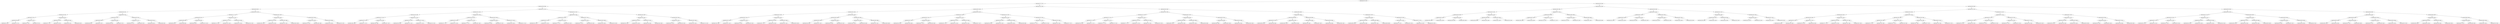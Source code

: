 digraph G{
162120621 [label="Node{data=[4079, 4079]}"]
162120621 -> 118629905
118629905 [label="Node{data=[2774, 2774]}"]
118629905 -> 1489391023
1489391023 [label="Node{data=[1868, 1868]}"]
1489391023 -> 2138842635
2138842635 [label="Node{data=[883, 883]}"]
2138842635 -> 948905698
948905698 [label="Node{data=[804, 804]}"]
948905698 -> 775667020
775667020 [label="Node{data=[796, 796]}"]
775667020 -> 1148855825
1148855825 [label="Node{data=[792, 792]}"]
1148855825 -> 1512574187
1512574187 [label="Node{data=[466, 466]}"]
1512574187 -> 458332538
458332538 [label="Node{data=[416, 416]}"]
1512574187 -> 1752405633
1752405633 [label="Node{data=[791, 791]}"]
1148855825 -> 2100064048
2100064048 [label="Node{data=[794, 794]}"]
2100064048 -> 1744399146
1744399146 [label="Node{data=[793, 793]}"]
2100064048 -> 1895085286
1895085286 [label="Node{data=[795, 795]}"]
775667020 -> 71824359
71824359 [label="Node{data=[800, 800]}"]
71824359 -> 445405616
445405616 [label="Node{data=[798, 798]}"]
445405616 -> 914407920
914407920 [label="Node{data=[797, 797]}"]
445405616 -> 1669726274
1669726274 [label="Node{data=[799, 799]}"]
71824359 -> 1491406622
1491406622 [label="Node{data=[802, 802]}"]
1491406622 -> 551328875
551328875 [label="Node{data=[801, 801]}"]
1491406622 -> 283334337
283334337 [label="Node{data=[803, 803]}"]
948905698 -> 1135923343
1135923343 [label="Node{data=[875, 875]}"]
1135923343 -> 861518360
861518360 [label="Node{data=[821, 821]}"]
861518360 -> 2007123932
2007123932 [label="Node{data=[806, 806]}"]
2007123932 -> 2105365175
2105365175 [label="Node{data=[805, 805]}"]
2007123932 -> 413713727
413713727 [label="Node{data=[807, 807]}"]
861518360 -> 1725900104
1725900104 [label="Node{data=[848, 848]}"]
1725900104 -> 61215464
61215464 [label="Node{data=[846, 846]}"]
1725900104 -> 349765825
349765825 [label="Node{data=[874, 874]}"]
1135923343 -> 1250344536
1250344536 [label="Node{data=[879, 879]}"]
1250344536 -> 1441543973
1441543973 [label="Node{data=[877, 877]}"]
1441543973 -> 1718509090
1718509090 [label="Node{data=[876, 876]}"]
1441543973 -> 980260134
980260134 [label="Node{data=[878, 878]}"]
1250344536 -> 1172740173
1172740173 [label="Node{data=[881, 881]}"]
1172740173 -> 1904724683
1904724683 [label="Node{data=[880, 880]}"]
1172740173 -> 1703675287
1703675287 [label="Node{data=[882, 882]}"]
2138842635 -> 857630885
857630885 [label="Node{data=[1852, 1852]}"]
857630885 -> 1120647803
1120647803 [label="Node{data=[1411, 1411]}"]
1120647803 -> 232120699
232120699 [label="Node{data=[887, 887]}"]
232120699 -> 141622763
141622763 [label="Node{data=[885, 885]}"]
141622763 -> 1223419648
1223419648 [label="Node{data=[884, 884]}"]
141622763 -> 1466729476
1466729476 [label="Node{data=[886, 886]}"]
232120699 -> 1964009899
1964009899 [label="Node{data=[889, 889]}"]
1964009899 -> 2046840135
2046840135 [label="Node{data=[888, 888]}"]
1964009899 -> 1833203424
1833203424 [label="Node{data=[1233, 1233]}"]
1120647803 -> 1580958696
1580958696 [label="Node{data=[1812, 1812]}"]
1580958696 -> 672199861
672199861 [label="Node{data=[1472, 1472]}"]
672199861 -> 1342373509
1342373509 [label="Node{data=[1412, 1412]}"]
672199861 -> 507470099
507470099 [label="Node{data=[1615, 1615]}"]
1580958696 -> 471434751
471434751 [label="Node{data=[1849, 1849]}"]
471434751 -> 864251797
864251797 [label="Node{data=[1822, 1822]}"]
471434751 -> 1957841334
1957841334 [label="Node{data=[1851, 1851]}"]
857630885 -> 291543498
291543498 [label="Node{data=[1860, 1860]}"]
291543498 -> 1099354212
1099354212 [label="Node{data=[1856, 1856]}"]
1099354212 -> 1766977542
1766977542 [label="Node{data=[1854, 1854]}"]
1766977542 -> 264825699
264825699 [label="Node{data=[1853, 1853]}"]
1766977542 -> 443784601
443784601 [label="Node{data=[1855, 1855]}"]
1099354212 -> 1837202243
1837202243 [label="Node{data=[1858, 1858]}"]
1837202243 -> 188114741
188114741 [label="Node{data=[1857, 1857]}"]
1837202243 -> 1131218627
1131218627 [label="Node{data=[1859, 1859]}"]
291543498 -> 1173673058
1173673058 [label="Node{data=[1864, 1864]}"]
1173673058 -> 600438012
600438012 [label="Node{data=[1862, 1862]}"]
600438012 -> 461250687
461250687 [label="Node{data=[1861, 1861]}"]
600438012 -> 814638797
814638797 [label="Node{data=[1863, 1863]}"]
1173673058 -> 1404756858
1404756858 [label="Node{data=[1866, 1866]}"]
1404756858 -> 1060668389
1060668389 [label="Node{data=[1865, 1865]}"]
1404756858 -> 1437540773
1437540773 [label="Node{data=[1867, 1867]}"]
1489391023 -> 383028691
383028691 [label="Node{data=[2012, 2012]}"]
383028691 -> 309402944
309402944 [label="Node{data=[1916, 1916]}"]
309402944 -> 1772983104
1772983104 [label="Node{data=[1908, 1908]}"]
1772983104 -> 1168319961
1168319961 [label="Node{data=[1872, 1872]}"]
1168319961 -> 2007728811
2007728811 [label="Node{data=[1870, 1870]}"]
2007728811 -> 1839864323
1839864323 [label="Node{data=[1869, 1869]}"]
2007728811 -> 1746449253
1746449253 [label="Node{data=[1871, 1871]}"]
1168319961 -> 885640786
885640786 [label="Node{data=[1906, 1906]}"]
885640786 -> 534559930
534559930 [label="Node{data=[1893, 1893]}"]
885640786 -> 580634432
580634432 [label="Node{data=[1907, 1907]}"]
1772983104 -> 255187949
255187949 [label="Node{data=[1912, 1912]}"]
255187949 -> 1970552583
1970552583 [label="Node{data=[1910, 1910]}"]
1970552583 -> 263681151
263681151 [label="Node{data=[1909, 1909]}"]
1970552583 -> 1944720142
1944720142 [label="Node{data=[1911, 1911]}"]
255187949 -> 1386304557
1386304557 [label="Node{data=[1914, 1914]}"]
1386304557 -> 108647801
108647801 [label="Node{data=[1913, 1913]}"]
1386304557 -> 853101893
853101893 [label="Node{data=[1915, 1915]}"]
309402944 -> 285756019
285756019 [label="Node{data=[2004, 2004]}"]
285756019 -> 1230009411
1230009411 [label="Node{data=[1924, 1924]}"]
1230009411 -> 21672461
21672461 [label="Node{data=[1918, 1918]}"]
21672461 -> 2038526980
2038526980 [label="Node{data=[1917, 1917]}"]
21672461 -> 713679509
713679509 [label="Node{data=[1919, 1919]}"]
1230009411 -> 1622239723
1622239723 [label="Node{data=[1979, 1979]}"]
1622239723 -> 884958506
884958506 [label="Node{data=[1977, 1977]}"]
1622239723 -> 1181484781
1181484781 [label="Node{data=[1991, 1991]}"]
285756019 -> 588569087
588569087 [label="Node{data=[2008, 2008]}"]
588569087 -> 1208025671
1208025671 [label="Node{data=[2006, 2006]}"]
1208025671 -> 131639384
131639384 [label="Node{data=[2005, 2005]}"]
1208025671 -> 564501792
564501792 [label="Node{data=[2007, 2007]}"]
588569087 -> 612066250
612066250 [label="Node{data=[2010, 2010]}"]
612066250 -> 1680363064
1680363064 [label="Node{data=[2009, 2009]}"]
612066250 -> 644919437
644919437 [label="Node{data=[2011, 2011]}"]
383028691 -> 724661758
724661758 [label="Node{data=[2041, 2041]}"]
724661758 -> 1420506721
1420506721 [label="Node{data=[2020, 2020]}"]
1420506721 -> 1926556482
1926556482 [label="Node{data=[2016, 2016]}"]
1926556482 -> 1359202637
1359202637 [label="Node{data=[2014, 2014]}"]
1359202637 -> 1908267030
1908267030 [label="Node{data=[2013, 2013]}"]
1359202637 -> 2091446398
2091446398 [label="Node{data=[2015, 2015]}"]
1926556482 -> 703826514
703826514 [label="Node{data=[2018, 2018]}"]
703826514 -> 1727362944
1727362944 [label="Node{data=[2017, 2017]}"]
703826514 -> 2031582752
2031582752 [label="Node{data=[2019, 2019]}"]
1420506721 -> 1107778172
1107778172 [label="Node{data=[2037, 2037]}"]
1107778172 -> 2006182260
2006182260 [label="Node{data=[2022, 2022]}"]
2006182260 -> 983030129
983030129 [label="Node{data=[2021, 2021]}"]
2006182260 -> 2025014909
2025014909 [label="Node{data=[2023, 2023]}"]
1107778172 -> 2045869
2045869 [label="Node{data=[2039, 2039]}"]
2045869 -> 1747957395
1747957395 [label="Node{data=[2038, 2038]}"]
2045869 -> 1828173494
1828173494 [label="Node{data=[2040, 2040]}"]
724661758 -> 236291579
236291579 [label="Node{data=[2049, 2049]}"]
236291579 -> 2010016203
2010016203 [label="Node{data=[2045, 2045]}"]
2010016203 -> 1648411279
1648411279 [label="Node{data=[2043, 2043]}"]
1648411279 -> 861117047
861117047 [label="Node{data=[2042, 2042]}"]
1648411279 -> 290188219
290188219 [label="Node{data=[2044, 2044]}"]
2010016203 -> 357517416
357517416 [label="Node{data=[2047, 2047]}"]
357517416 -> 1912579316
1912579316 [label="Node{data=[2046, 2046]}"]
357517416 -> 1582307486
1582307486 [label="Node{data=[2048, 2048]}"]
236291579 -> 277358300
277358300 [label="Node{data=[2053, 2053]}"]
277358300 -> 2146115757
2146115757 [label="Node{data=[2051, 2051]}"]
2146115757 -> 1933570976
1933570976 [label="Node{data=[2050, 2050]}"]
2146115757 -> 771064241
771064241 [label="Node{data=[2052, 2052]}"]
277358300 -> 2082143253
2082143253 [label="Node{data=[2055, 2055]}"]
2082143253 -> 1523733875
1523733875 [label="Node{data=[2054, 2054]}"]
2082143253 -> 1459359610
1459359610 [label="Node{data=[2116, 2116]}"]
118629905 -> 1468392477
1468392477 [label="Node{data=[3708, 3708]}"]
1468392477 -> 2094284972
2094284972 [label="Node{data=[2904, 2904]}"]
2094284972 -> 879094664
879094664 [label="Node{data=[2824, 2824]}"]
879094664 -> 47494561
47494561 [label="Node{data=[2816, 2816]}"]
47494561 -> 2047417578
2047417578 [label="Node{data=[2812, 2812]}"]
2047417578 -> 612819495
612819495 [label="Node{data=[2810, 2810]}"]
612819495 -> 1067742356
1067742356 [label="Node{data=[2788, 2788]}"]
612819495 -> 410695548
410695548 [label="Node{data=[2811, 2811]}"]
2047417578 -> 715523797
715523797 [label="Node{data=[2814, 2814]}"]
715523797 -> 958553724
958553724 [label="Node{data=[2813, 2813]}"]
715523797 -> 624860440
624860440 [label="Node{data=[2815, 2815]}"]
47494561 -> 1756503956
1756503956 [label="Node{data=[2820, 2820]}"]
1756503956 -> 1924676857
1924676857 [label="Node{data=[2818, 2818]}"]
1924676857 -> 1505910124
1505910124 [label="Node{data=[2817, 2817]}"]
1924676857 -> 138792209
138792209 [label="Node{data=[2819, 2819]}"]
1756503956 -> 1886596402
1886596402 [label="Node{data=[2822, 2822]}"]
1886596402 -> 1134532657
1134532657 [label="Node{data=[2821, 2821]}"]
1886596402 -> 142443539
142443539 [label="Node{data=[2823, 2823]}"]
879094664 -> 787938632
787938632 [label="Node{data=[2832, 2832]}"]
787938632 -> 1199922969
1199922969 [label="Node{data=[2828, 2828]}"]
1199922969 -> 2019826120
2019826120 [label="Node{data=[2826, 2826]}"]
2019826120 -> 475875275
475875275 [label="Node{data=[2825, 2825]}"]
2019826120 -> 98104757
98104757 [label="Node{data=[2827, 2827]}"]
1199922969 -> 1757945728
1757945728 [label="Node{data=[2830, 2830]}"]
1757945728 -> 817553672
817553672 [label="Node{data=[2829, 2829]}"]
1757945728 -> 1185909707
1185909707 [label="Node{data=[2831, 2831]}"]
787938632 -> 68729846
68729846 [label="Node{data=[2836, 2836]}"]
68729846 -> 738496746
738496746 [label="Node{data=[2834, 2834]}"]
738496746 -> 1272022723
1272022723 [label="Node{data=[2833, 2833]}"]
738496746 -> 1905962401
1905962401 [label="Node{data=[2835, 2835]}"]
68729846 -> 815562607
815562607 [label="Node{data=[2838, 2838]}"]
815562607 -> 941046358
941046358 [label="Node{data=[2837, 2837]}"]
815562607 -> 2134328329
2134328329 [label="Node{data=[2868, 2868]}"]
2094284972 -> 1541671403
1541671403 [label="Node{data=[3318, 3318]}"]
1541671403 -> 139490047
139490047 [label="Node{data=[3310, 3310]}"]
139490047 -> 152321065
152321065 [label="Node{data=[3241, 3241]}"]
152321065 -> 1279669774
1279669774 [label="Node{data=[2947, 2947]}"]
1279669774 -> 924243260
924243260 [label="Node{data=[2919, 2919]}"]
1279669774 -> 1012571819
1012571819 [label="Node{data=[3048, 3048]}"]
152321065 -> 344393853
344393853 [label="Node{data=[3308, 3308]}"]
344393853 -> 1770826405
1770826405 [label="Node{data=[3307, 3307]}"]
344393853 -> 1756507549
1756507549 [label="Node{data=[3309, 3309]}"]
139490047 -> 7690726
7690726 [label="Node{data=[3314, 3314]}"]
7690726 -> 740126069
740126069 [label="Node{data=[3312, 3312]}"]
740126069 -> 549991377
549991377 [label="Node{data=[3311, 3311]}"]
740126069 -> 1500458128
1500458128 [label="Node{data=[3313, 3313]}"]
7690726 -> 1946154034
1946154034 [label="Node{data=[3316, 3316]}"]
1946154034 -> 877545981
877545981 [label="Node{data=[3315, 3315]}"]
1946154034 -> 1434038814
1434038814 [label="Node{data=[3317, 3317]}"]
1541671403 -> 1968312205
1968312205 [label="Node{data=[3700, 3700]}"]
1968312205 -> 2038442865
2038442865 [label="Node{data=[3322, 3322]}"]
2038442865 -> 1061651485
1061651485 [label="Node{data=[3320, 3320]}"]
1061651485 -> 666253481
666253481 [label="Node{data=[3319, 3319]}"]
1061651485 -> 1123902901
1123902901 [label="Node{data=[3321, 3321]}"]
2038442865 -> 979240248
979240248 [label="Node{data=[3406, 3406]}"]
979240248 -> 968497410
968497410 [label="Node{data=[3390, 3390]}"]
979240248 -> 803151340
803151340 [label="Node{data=[3699, 3699]}"]
1968312205 -> 103155055
103155055 [label="Node{data=[3704, 3704]}"]
103155055 -> 1276884822
1276884822 [label="Node{data=[3702, 3702]}"]
1276884822 -> 629196254
629196254 [label="Node{data=[3701, 3701]}"]
1276884822 -> 1919393023
1919393023 [label="Node{data=[3703, 3703]}"]
103155055 -> 1146938017
1146938017 [label="Node{data=[3706, 3706]}"]
1146938017 -> 1433160827
1433160827 [label="Node{data=[3705, 3705]}"]
1146938017 -> 1986121021
1986121021 [label="Node{data=[3707, 3707]}"]
1468392477 -> 951002986
951002986 [label="Node{data=[3945, 3945]}"]
951002986 -> 457540404
457540404 [label="Node{data=[3766, 3766]}"]
457540404 -> 754781107
754781107 [label="Node{data=[3716, 3716]}"]
754781107 -> 1418535732
1418535732 [label="Node{data=[3712, 3712]}"]
1418535732 -> 358140600
358140600 [label="Node{data=[3710, 3710]}"]
358140600 -> 582203140
582203140 [label="Node{data=[3709, 3709]}"]
358140600 -> 1725403250
1725403250 [label="Node{data=[3711, 3711]}"]
1418535732 -> 1535019807
1535019807 [label="Node{data=[3714, 3714]}"]
1535019807 -> 144738242
144738242 [label="Node{data=[3713, 3713]}"]
1535019807 -> 932448837
932448837 [label="Node{data=[3715, 3715]}"]
754781107 -> 1830439109
1830439109 [label="Node{data=[3752, 3752]}"]
1830439109 -> 1116934154
1116934154 [label="Node{data=[3744, 3744]}"]
1116934154 -> 1317077261
1317077261 [label="Node{data=[3717, 3717]}"]
1116934154 -> 1498475706
1498475706 [label="Node{data=[3751, 3751]}"]
1830439109 -> 1723063093
1723063093 [label="Node{data=[3754, 3754]}"]
1723063093 -> 1023055017
1023055017 [label="Node{data=[3753, 3753]}"]
1723063093 -> 2050319186
2050319186 [label="Node{data=[3755, 3755]}"]
457540404 -> 618558866
618558866 [label="Node{data=[3937, 3937]}"]
618558866 -> 1556899919
1556899919 [label="Node{data=[3933, 3933]}"]
1556899919 -> 888922275
888922275 [label="Node{data=[3906, 3906]}"]
888922275 -> 1703230109
1703230109 [label="Node{data=[3897, 3897]}"]
888922275 -> 840999258
840999258 [label="Node{data=[3932, 3932]}"]
1556899919 -> 227617089
227617089 [label="Node{data=[3935, 3935]}"]
227617089 -> 1719942824
1719942824 [label="Node{data=[3934, 3934]}"]
227617089 -> 714715447
714715447 [label="Node{data=[3936, 3936]}"]
618558866 -> 486862671
486862671 [label="Node{data=[3941, 3941]}"]
486862671 -> 433784463
433784463 [label="Node{data=[3939, 3939]}"]
433784463 -> 1592597090
1592597090 [label="Node{data=[3938, 3938]}"]
433784463 -> 958011521
958011521 [label="Node{data=[3940, 3940]}"]
486862671 -> 64943738
64943738 [label="Node{data=[3943, 3943]}"]
64943738 -> 1114666992
1114666992 [label="Node{data=[3942, 3942]}"]
64943738 -> 1962433494
1962433494 [label="Node{data=[3944, 3944]}"]
951002986 -> 500145112
500145112 [label="Node{data=[3962, 3962]}"]
500145112 -> 1775682365
1775682365 [label="Node{data=[3954, 3954]}"]
1775682365 -> 676914688
676914688 [label="Node{data=[3949, 3949]}"]
676914688 -> 516439606
516439606 [label="Node{data=[3947, 3947]}"]
516439606 -> 2134407020
2134407020 [label="Node{data=[3946, 3946]}"]
516439606 -> 547916957
547916957 [label="Node{data=[3948, 3948]}"]
676914688 -> 1336874606
1336874606 [label="Node{data=[3952, 3952]}"]
1336874606 -> 281655331
281655331 [label="Node{data=[3950, 3950]}"]
1336874606 -> 745946689
745946689 [label="Node{data=[3953, 3953]}"]
1775682365 -> 1214153526
1214153526 [label="Node{data=[3958, 3958]}"]
1214153526 -> 2146824245
2146824245 [label="Node{data=[3956, 3956]}"]
2146824245 -> 572540744
572540744 [label="Node{data=[3955, 3955]}"]
2146824245 -> 1069150587
1069150587 [label="Node{data=[3957, 3957]}"]
1214153526 -> 54690441
54690441 [label="Node{data=[3960, 3960]}"]
54690441 -> 1399242380
1399242380 [label="Node{data=[3959, 3959]}"]
54690441 -> 1935456687
1935456687 [label="Node{data=[3961, 3961]}"]
500145112 -> 60734614
60734614 [label="Node{data=[3970, 3970]}"]
60734614 -> 341778598
341778598 [label="Node{data=[3966, 3966]}"]
341778598 -> 1915453055
1915453055 [label="Node{data=[3964, 3964]}"]
1915453055 -> 1689002068
1689002068 [label="Node{data=[3963, 3963]}"]
1915453055 -> 304110171
304110171 [label="Node{data=[3965, 3965]}"]
341778598 -> 2132214441
2132214441 [label="Node{data=[3968, 3968]}"]
2132214441 -> 1457931186
1457931186 [label="Node{data=[3967, 3967]}"]
2132214441 -> 1397585850
1397585850 [label="Node{data=[3969, 3969]}"]
60734614 -> 1127161098
1127161098 [label="Node{data=[3975, 3975]}"]
1127161098 -> 74079628
74079628 [label="Node{data=[3972, 3972]}"]
74079628 -> 1618310496
1618310496 [label="Node{data=[3971, 3971]}"]
74079628 -> 1480408691
1480408691 [label="Node{data=[3973, 3973]}"]
1127161098 -> 1673641779
1673641779 [label="Node{data=[4077, 4077]}"]
1673641779 -> 890308858
890308858 [label="Node{data=[4076, 4076]}"]
1673641779 -> 2122622285
2122622285 [label="Node{data=[4078, 4078]}"]
162120621 -> 1341899336
1341899336 [label="Node{data=[5429, 5429]}"]
1341899336 -> 565036195
565036195 [label="Node{data=[4945, 4945]}"]
565036195 -> 474373812
474373812 [label="Node{data=[4095, 4095]}"]
474373812 -> 1202929340
1202929340 [label="Node{data=[4087, 4087]}"]
1202929340 -> 1447779712
1447779712 [label="Node{data=[4083, 4083]}"]
1447779712 -> 420217654
420217654 [label="Node{data=[4081, 4081]}"]
420217654 -> 932273501
932273501 [label="Node{data=[4080, 4080]}"]
420217654 -> 1762251725
1762251725 [label="Node{data=[4082, 4082]}"]
1447779712 -> 1705124913
1705124913 [label="Node{data=[4085, 4085]}"]
1705124913 -> 474910208
474910208 [label="Node{data=[4084, 4084]}"]
1705124913 -> 554193761
554193761 [label="Node{data=[4086, 4086]}"]
1202929340 -> 112749366
112749366 [label="Node{data=[4091, 4091]}"]
112749366 -> 1917801596
1917801596 [label="Node{data=[4089, 4089]}"]
1917801596 -> 446298811
446298811 [label="Node{data=[4088, 4088]}"]
1917801596 -> 2045325778
2045325778 [label="Node{data=[4090, 4090]}"]
112749366 -> 1011684354
1011684354 [label="Node{data=[4093, 4093]}"]
1011684354 -> 875125571
875125571 [label="Node{data=[4092, 4092]}"]
1011684354 -> 1638937439
1638937439 [label="Node{data=[4094, 4094]}"]
474373812 -> 1365764378
1365764378 [label="Node{data=[4176, 4176]}"]
1365764378 -> 90049072
90049072 [label="Node{data=[4099, 4099]}"]
90049072 -> 2077469339
2077469339 [label="Node{data=[4097, 4097]}"]
2077469339 -> 463033461
463033461 [label="Node{data=[4096, 4096]}"]
2077469339 -> 1977110821
1977110821 [label="Node{data=[4098, 4098]}"]
90049072 -> 10668580
10668580 [label="Node{data=[4101, 4101]}"]
10668580 -> 1715679193
1715679193 [label="Node{data=[4100, 4100]}"]
10668580 -> 925431192
925431192 [label="Node{data=[4115, 4115]}"]
1365764378 -> 5163809
5163809 [label="Node{data=[4896, 4896]}"]
5163809 -> 371966694
371966694 [label="Node{data=[4844, 4844]}"]
371966694 -> 1776884253
1776884253 [label="Node{data=[4184, 4184]}"]
371966694 -> 429766285
429766285 [label="Node{data=[4857, 4857]}"]
5163809 -> 1870422364
1870422364 [label="Node{data=[4898, 4898]}"]
1870422364 -> 654881447
654881447 [label="Node{data=[4897, 4897]}"]
1870422364 -> 110128553
110128553 [label="Node{data=[4899, 4899]}"]
565036195 -> 1917688360
1917688360 [label="Node{data=[5359, 5359]}"]
1917688360 -> 2117563324
2117563324 [label="Node{data=[5351, 5351]}"]
2117563324 -> 474512215
474512215 [label="Node{data=[5347, 5347]}"]
474512215 -> 422617170
422617170 [label="Node{data=[5345, 5345]}"]
422617170 -> 120780166
120780166 [label="Node{data=[5344, 5344]}"]
422617170 -> 1121832015
1121832015 [label="Node{data=[5346, 5346]}"]
474512215 -> 487626112
487626112 [label="Node{data=[5349, 5349]}"]
487626112 -> 20878400
20878400 [label="Node{data=[5348, 5348]}"]
487626112 -> 288411428
288411428 [label="Node{data=[5350, 5350]}"]
2117563324 -> 1025758969
1025758969 [label="Node{data=[5355, 5355]}"]
1025758969 -> 604436552
604436552 [label="Node{data=[5353, 5353]}"]
604436552 -> 1366287388
1366287388 [label="Node{data=[5352, 5352]}"]
604436552 -> 1177635066
1177635066 [label="Node{data=[5354, 5354]}"]
1025758969 -> 1703332571
1703332571 [label="Node{data=[5357, 5357]}"]
1703332571 -> 1993456283
1993456283 [label="Node{data=[5356, 5356]}"]
1703332571 -> 1487990617
1487990617 [label="Node{data=[5358, 5358]}"]
1917688360 -> 336206381
336206381 [label="Node{data=[5421, 5421]}"]
336206381 -> 1200216677
1200216677 [label="Node{data=[5363, 5363]}"]
1200216677 -> 1022866797
1022866797 [label="Node{data=[5361, 5361]}"]
1022866797 -> 1667391373
1667391373 [label="Node{data=[5360, 5360]}"]
1022866797 -> 670956222
670956222 [label="Node{data=[5362, 5362]}"]
1200216677 -> 783177430
783177430 [label="Node{data=[5380, 5380]}"]
783177430 -> 796119731
796119731 [label="Node{data=[5364, 5364]}"]
783177430 -> 1587310311
1587310311 [label="Node{data=[5420, 5420]}"]
336206381 -> 377247616
377247616 [label="Node{data=[5425, 5425]}"]
377247616 -> 1245227903
1245227903 [label="Node{data=[5423, 5423]}"]
1245227903 -> 2079264449
2079264449 [label="Node{data=[5422, 5422]}"]
1245227903 -> 1178188813
1178188813 [label="Node{data=[5424, 5424]}"]
377247616 -> 839721757
839721757 [label="Node{data=[5427, 5427]}"]
839721757 -> 1038157168
1038157168 [label="Node{data=[5426, 5426]}"]
839721757 -> 1048288523
1048288523 [label="Node{data=[5428, 5428]}"]
1341899336 -> 891918109
891918109 [label="Node{data=[9209, 9209]}"]
891918109 -> 1860657006
1860657006 [label="Node{data=[8733, 8733]}"]
1860657006 -> 1528307015
1528307015 [label="Node{data=[7556, 7556]}"]
1528307015 -> 963199210
963199210 [label="Node{data=[6223, 6223]}"]
963199210 -> 1073854885
1073854885 [label="Node{data=[5433, 5433]}"]
1073854885 -> 340361956
340361956 [label="Node{data=[5431, 5431]}"]
340361956 -> 253777679
253777679 [label="Node{data=[5430, 5430]}"]
340361956 -> 2092775441
2092775441 [label="Node{data=[5432, 5432]}"]
1073854885 -> 826043058
826043058 [label="Node{data=[5797, 5797]}"]
826043058 -> 1765445843
1765445843 [label="Node{data=[5764, 5764]}"]
826043058 -> 1680812756
1680812756 [label="Node{data=[5925, 5925]}"]
963199210 -> 1908931568
1908931568 [label="Node{data=[7552, 7552]}"]
1908931568 -> 595355264
595355264 [label="Node{data=[7496, 7496]}"]
595355264 -> 511559220
511559220 [label="Node{data=[7272, 7272]}"]
595355264 -> 60372645
60372645 [label="Node{data=[7523, 7523]}"]
1908931568 -> 1305429341
1305429341 [label="Node{data=[7554, 7554]}"]
1305429341 -> 231174658
231174658 [label="Node{data=[7553, 7553]}"]
1305429341 -> 2105231848
2105231848 [label="Node{data=[7555, 7555]}"]
1528307015 -> 924677372
924677372 [label="Node{data=[7564, 7564]}"]
924677372 -> 5192431
5192431 [label="Node{data=[7560, 7560]}"]
5192431 -> 917380998
917380998 [label="Node{data=[7558, 7558]}"]
917380998 -> 289219762
289219762 [label="Node{data=[7557, 7557]}"]
917380998 -> 1297815805
1297815805 [label="Node{data=[7559, 7559]}"]
5192431 -> 876268539
876268539 [label="Node{data=[7562, 7562]}"]
876268539 -> 1915658453
1915658453 [label="Node{data=[7561, 7561]}"]
876268539 -> 172888726
172888726 [label="Node{data=[7563, 7563]}"]
924677372 -> 524775378
524775378 [label="Node{data=[7895, 7895]}"]
524775378 -> 2101353170
2101353170 [label="Node{data=[7566, 7566]}"]
2101353170 -> 2062497191
2062497191 [label="Node{data=[7565, 7565]}"]
2101353170 -> 13587150
13587150 [label="Node{data=[7567, 7567]}"]
524775378 -> 617780474
617780474 [label="Node{data=[8611, 8611]}"]
617780474 -> 1496943672
1496943672 [label="Node{data=[7900, 7900]}"]
617780474 -> 1526253749
1526253749 [label="Node{data=[8701, 8701]}"]
1860657006 -> 551266310
551266310 [label="Node{data=[9113, 9113]}"]
551266310 -> 270437795
270437795 [label="Node{data=[8741, 8741]}"]
270437795 -> 97754068
97754068 [label="Node{data=[8737, 8737]}"]
97754068 -> 426923707
426923707 [label="Node{data=[8735, 8735]}"]
426923707 -> 1687438859
1687438859 [label="Node{data=[8734, 8734]}"]
426923707 -> 244911
244911 [label="Node{data=[8736, 8736]}"]
97754068 -> 420973120
420973120 [label="Node{data=[8739, 8739]}"]
420973120 -> 316391511
316391511 [label="Node{data=[8738, 8738]}"]
420973120 -> 1413052441
1413052441 [label="Node{data=[8740, 8740]}"]
270437795 -> 1237471477
1237471477 [label="Node{data=[8745, 8745]}"]
1237471477 -> 1814205959
1814205959 [label="Node{data=[8743, 8743]}"]
1814205959 -> 540486316
540486316 [label="Node{data=[8742, 8742]}"]
1814205959 -> 1062299395
1062299395 [label="Node{data=[8744, 8744]}"]
1237471477 -> 1682951652
1682951652 [label="Node{data=[8747, 8747]}"]
1682951652 -> 472247748
472247748 [label="Node{data=[8746, 8746]}"]
1682951652 -> 98485926
98485926 [label="Node{data=[8748, 8748]}"]
551266310 -> 830718049
830718049 [label="Node{data=[9201, 9201]}"]
830718049 -> 725162840
725162840 [label="Node{data=[9197, 9197]}"]
725162840 -> 406951990
406951990 [label="Node{data=[9195, 9195]}"]
406951990 -> 1809417838
1809417838 [label="Node{data=[9194, 9194]}"]
406951990 -> 1157022652
1157022652 [label="Node{data=[9196, 9196]}"]
725162840 -> 670491553
670491553 [label="Node{data=[9199, 9199]}"]
670491553 -> 862080833
862080833 [label="Node{data=[9198, 9198]}"]
670491553 -> 338646453
338646453 [label="Node{data=[9200, 9200]}"]
830718049 -> 1723240367
1723240367 [label="Node{data=[9205, 9205]}"]
1723240367 -> 1993184051
1993184051 [label="Node{data=[9203, 9203]}"]
1993184051 -> 1475658476
1475658476 [label="Node{data=[9202, 9202]}"]
1993184051 -> 966309722
966309722 [label="Node{data=[9204, 9204]}"]
1723240367 -> 1795267633
1795267633 [label="Node{data=[9207, 9207]}"]
1795267633 -> 1901059689
1901059689 [label="Node{data=[9206, 9206]}"]
1795267633 -> 6127886
6127886 [label="Node{data=[9208, 9208]}"]
891918109 -> 2080621624
2080621624 [label="Node{data=[9532, 9532]}"]
2080621624 -> 453263261
453263261 [label="Node{data=[9225, 9225]}"]
453263261 -> 339150338
339150338 [label="Node{data=[9217, 9217]}"]
339150338 -> 2022613115
2022613115 [label="Node{data=[9213, 9213]}"]
2022613115 -> 449747286
449747286 [label="Node{data=[9211, 9211]}"]
449747286 -> 546088261
546088261 [label="Node{data=[9210, 9210]}"]
449747286 -> 203927616
203927616 [label="Node{data=[9212, 9212]}"]
2022613115 -> 19354823
19354823 [label="Node{data=[9215, 9215]}"]
19354823 -> 1875736988
1875736988 [label="Node{data=[9214, 9214]}"]
19354823 -> 707678125
707678125 [label="Node{data=[9216, 9216]}"]
339150338 -> 456806168
456806168 [label="Node{data=[9221, 9221]}"]
456806168 -> 545300948
545300948 [label="Node{data=[9219, 9219]}"]
545300948 -> 604323265
604323265 [label="Node{data=[9218, 9218]}"]
545300948 -> 2089704907
2089704907 [label="Node{data=[9220, 9220]}"]
456806168 -> 889561037
889561037 [label="Node{data=[9223, 9223]}"]
889561037 -> 279840440
279840440 [label="Node{data=[9222, 9222]}"]
889561037 -> 499698265
499698265 [label="Node{data=[9224, 9224]}"]
453263261 -> 329690158
329690158 [label="Node{data=[9329, 9329]}"]
329690158 -> 180658784
180658784 [label="Node{data=[9229, 9229]}"]
180658784 -> 1790963270
1790963270 [label="Node{data=[9227, 9227]}"]
1790963270 -> 830372682
830372682 [label="Node{data=[9226, 9226]}"]
1790963270 -> 396322455
396322455 [label="Node{data=[9228, 9228]}"]
180658784 -> 954667430
954667430 [label="Node{data=[9266, 9266]}"]
954667430 -> 767497506
767497506 [label="Node{data=[9230, 9230]}"]
954667430 -> 1876533236
1876533236 [label="Node{data=[9293, 9293]}"]
329690158 -> 60749638
60749638 [label="Node{data=[9528, 9528]}"]
60749638 -> 57982130
57982130 [label="Node{data=[9526, 9526]}"]
57982130 -> 1454882811
1454882811 [label="Node{data=[9525, 9525]}"]
57982130 -> 1974643942
1974643942 [label="Node{data=[9527, 9527]}"]
60749638 -> 23216593
23216593 [label="Node{data=[9530, 9530]}"]
23216593 -> 668331107
668331107 [label="Node{data=[9529, 9529]}"]
23216593 -> 1282856709
1282856709 [label="Node{data=[9531, 9531]}"]
2080621624 -> 742627313
742627313 [label="Node{data=[9548, 9548]}"]
742627313 -> 1069295457
1069295457 [label="Node{data=[9540, 9540]}"]
1069295457 -> 922903041
922903041 [label="Node{data=[9536, 9536]}"]
922903041 -> 1295406363
1295406363 [label="Node{data=[9534, 9534]}"]
1295406363 -> 2105192275
2105192275 [label="Node{data=[9533, 9533]}"]
1295406363 -> 589498546
589498546 [label="Node{data=[9535, 9535]}"]
922903041 -> 118842557
118842557 [label="Node{data=[9538, 9538]}"]
118842557 -> 2029283273
2029283273 [label="Node{data=[9537, 9537]}"]
118842557 -> 1348226995
1348226995 [label="Node{data=[9539, 9539]}"]
1069295457 -> 1803664274
1803664274 [label="Node{data=[9544, 9544]}"]
1803664274 -> 1201478355
1201478355 [label="Node{data=[9542, 9542]}"]
1201478355 -> 470607814
470607814 [label="Node{data=[9541, 9541]}"]
1201478355 -> 782172707
782172707 [label="Node{data=[9543, 9543]}"]
1803664274 -> 1210347849
1210347849 [label="Node{data=[9546, 9546]}"]
1210347849 -> 1732288796
1732288796 [label="Node{data=[9545, 9545]}"]
1210347849 -> 478763237
478763237 [label="Node{data=[9547, 9547]}"]
742627313 -> 1255264077
1255264077 [label="Node{data=[9556, 9556]}"]
1255264077 -> 563364199
563364199 [label="Node{data=[9552, 9552]}"]
563364199 -> 1128156168
1128156168 [label="Node{data=[9550, 9550]}"]
1128156168 -> 354839290
354839290 [label="Node{data=[9549, 9549]}"]
1128156168 -> 1372157108
1372157108 [label="Node{data=[9551, 9551]}"]
563364199 -> 1389725843
1389725843 [label="Node{data=[9554, 9554]}"]
1389725843 -> 1673187533
1673187533 [label="Node{data=[9553, 9553]}"]
1389725843 -> 1164777466
1164777466 [label="Node{data=[9555, 9555]}"]
1255264077 -> 1604040503
1604040503 [label="Node{data=[9560, 9560]}"]
1604040503 -> 569654599
569654599 [label="Node{data=[9558, 9558]}"]
569654599 -> 343780620
343780620 [label="Node{data=[9557, 9557]}"]
569654599 -> 956480190
956480190 [label="Node{data=[9559, 9559]}"]
1604040503 -> 1000505510
1000505510 [label="Node{data=[9562, 9562]}"]
1000505510 -> 1002216592
1002216592 [label="Node{data=[9561, 9561]}"]
1000505510 -> 1112556326
1112556326 [label="Node{data=[9754, 9754]}"]
}